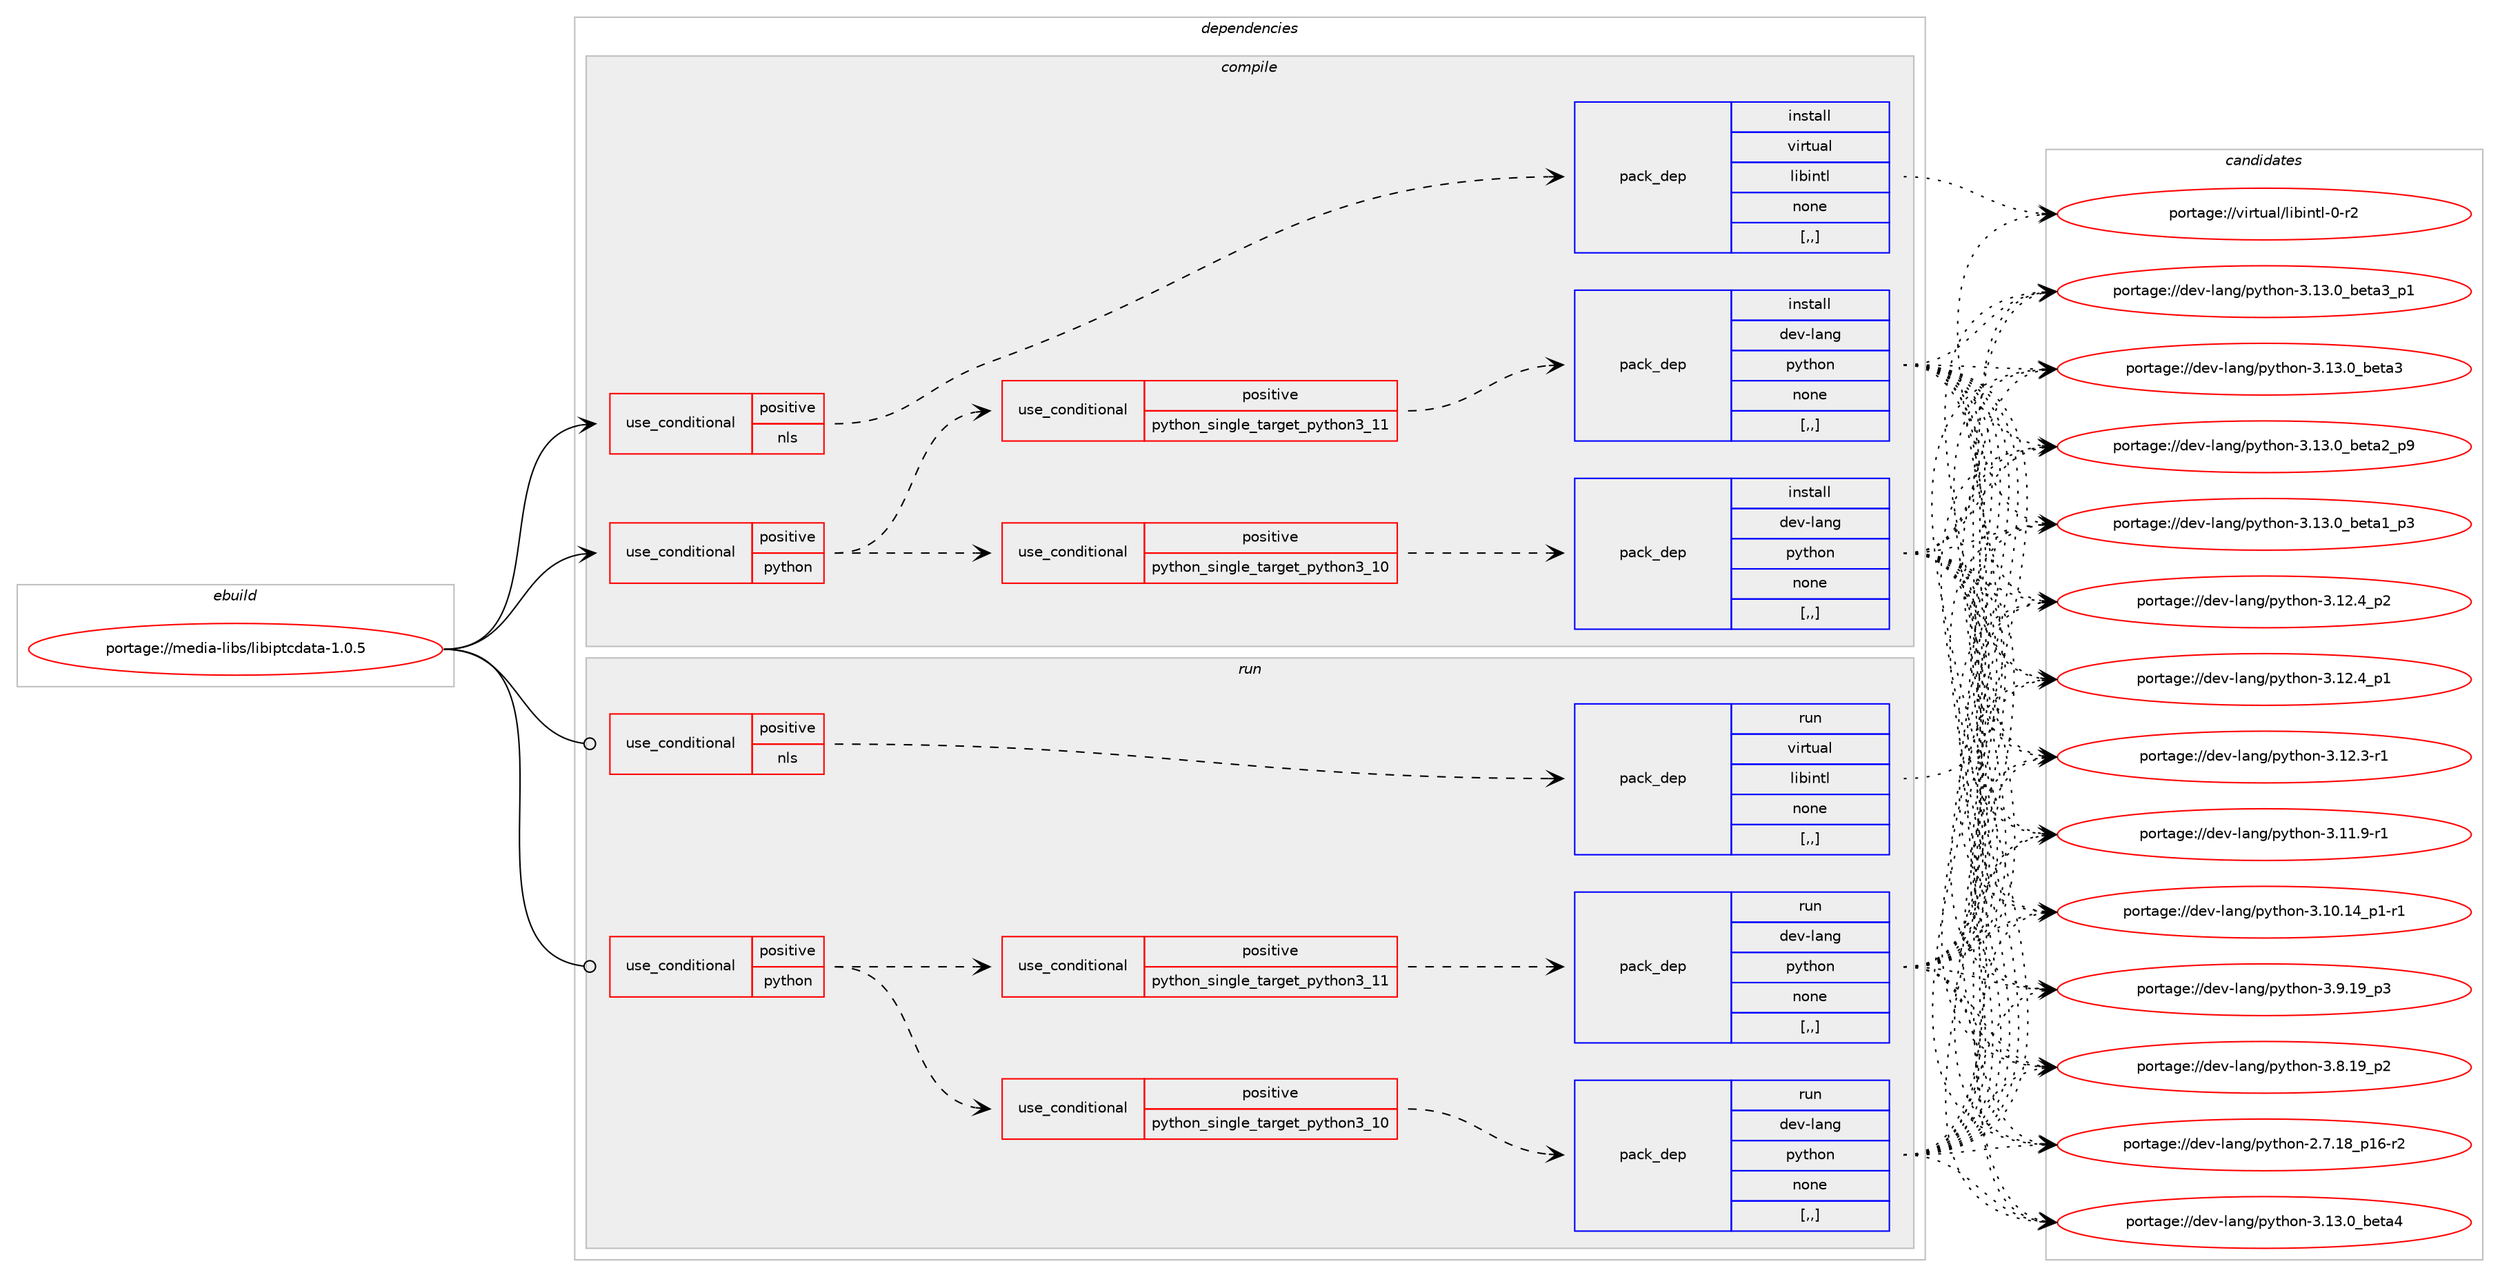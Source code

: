digraph prolog {

# *************
# Graph options
# *************

newrank=true;
concentrate=true;
compound=true;
graph [rankdir=LR,fontname=Helvetica,fontsize=10,ranksep=1.5];#, ranksep=2.5, nodesep=0.2];
edge  [arrowhead=vee];
node  [fontname=Helvetica,fontsize=10];

# **********
# The ebuild
# **********

subgraph cluster_leftcol {
color=gray;
label=<<i>ebuild</i>>;
id [label="portage://media-libs/libiptcdata-1.0.5", color=red, width=4, href="../media-libs/libiptcdata-1.0.5.svg"];
}

# ****************
# The dependencies
# ****************

subgraph cluster_midcol {
color=gray;
label=<<i>dependencies</i>>;
subgraph cluster_compile {
fillcolor="#eeeeee";
style=filled;
label=<<i>compile</i>>;
subgraph cond75581 {
dependency299395 [label=<<TABLE BORDER="0" CELLBORDER="1" CELLSPACING="0" CELLPADDING="4"><TR><TD ROWSPAN="3" CELLPADDING="10">use_conditional</TD></TR><TR><TD>positive</TD></TR><TR><TD>nls</TD></TR></TABLE>>, shape=none, color=red];
subgraph pack221452 {
dependency299396 [label=<<TABLE BORDER="0" CELLBORDER="1" CELLSPACING="0" CELLPADDING="4" WIDTH="220"><TR><TD ROWSPAN="6" CELLPADDING="30">pack_dep</TD></TR><TR><TD WIDTH="110">install</TD></TR><TR><TD>virtual</TD></TR><TR><TD>libintl</TD></TR><TR><TD>none</TD></TR><TR><TD>[,,]</TD></TR></TABLE>>, shape=none, color=blue];
}
dependency299395:e -> dependency299396:w [weight=20,style="dashed",arrowhead="vee"];
}
id:e -> dependency299395:w [weight=20,style="solid",arrowhead="vee"];
subgraph cond75582 {
dependency299397 [label=<<TABLE BORDER="0" CELLBORDER="1" CELLSPACING="0" CELLPADDING="4"><TR><TD ROWSPAN="3" CELLPADDING="10">use_conditional</TD></TR><TR><TD>positive</TD></TR><TR><TD>python</TD></TR></TABLE>>, shape=none, color=red];
subgraph cond75583 {
dependency299398 [label=<<TABLE BORDER="0" CELLBORDER="1" CELLSPACING="0" CELLPADDING="4"><TR><TD ROWSPAN="3" CELLPADDING="10">use_conditional</TD></TR><TR><TD>positive</TD></TR><TR><TD>python_single_target_python3_10</TD></TR></TABLE>>, shape=none, color=red];
subgraph pack221453 {
dependency299399 [label=<<TABLE BORDER="0" CELLBORDER="1" CELLSPACING="0" CELLPADDING="4" WIDTH="220"><TR><TD ROWSPAN="6" CELLPADDING="30">pack_dep</TD></TR><TR><TD WIDTH="110">install</TD></TR><TR><TD>dev-lang</TD></TR><TR><TD>python</TD></TR><TR><TD>none</TD></TR><TR><TD>[,,]</TD></TR></TABLE>>, shape=none, color=blue];
}
dependency299398:e -> dependency299399:w [weight=20,style="dashed",arrowhead="vee"];
}
dependency299397:e -> dependency299398:w [weight=20,style="dashed",arrowhead="vee"];
subgraph cond75584 {
dependency299400 [label=<<TABLE BORDER="0" CELLBORDER="1" CELLSPACING="0" CELLPADDING="4"><TR><TD ROWSPAN="3" CELLPADDING="10">use_conditional</TD></TR><TR><TD>positive</TD></TR><TR><TD>python_single_target_python3_11</TD></TR></TABLE>>, shape=none, color=red];
subgraph pack221454 {
dependency299401 [label=<<TABLE BORDER="0" CELLBORDER="1" CELLSPACING="0" CELLPADDING="4" WIDTH="220"><TR><TD ROWSPAN="6" CELLPADDING="30">pack_dep</TD></TR><TR><TD WIDTH="110">install</TD></TR><TR><TD>dev-lang</TD></TR><TR><TD>python</TD></TR><TR><TD>none</TD></TR><TR><TD>[,,]</TD></TR></TABLE>>, shape=none, color=blue];
}
dependency299400:e -> dependency299401:w [weight=20,style="dashed",arrowhead="vee"];
}
dependency299397:e -> dependency299400:w [weight=20,style="dashed",arrowhead="vee"];
}
id:e -> dependency299397:w [weight=20,style="solid",arrowhead="vee"];
}
subgraph cluster_compileandrun {
fillcolor="#eeeeee";
style=filled;
label=<<i>compile and run</i>>;
}
subgraph cluster_run {
fillcolor="#eeeeee";
style=filled;
label=<<i>run</i>>;
subgraph cond75585 {
dependency299402 [label=<<TABLE BORDER="0" CELLBORDER="1" CELLSPACING="0" CELLPADDING="4"><TR><TD ROWSPAN="3" CELLPADDING="10">use_conditional</TD></TR><TR><TD>positive</TD></TR><TR><TD>nls</TD></TR></TABLE>>, shape=none, color=red];
subgraph pack221455 {
dependency299403 [label=<<TABLE BORDER="0" CELLBORDER="1" CELLSPACING="0" CELLPADDING="4" WIDTH="220"><TR><TD ROWSPAN="6" CELLPADDING="30">pack_dep</TD></TR><TR><TD WIDTH="110">run</TD></TR><TR><TD>virtual</TD></TR><TR><TD>libintl</TD></TR><TR><TD>none</TD></TR><TR><TD>[,,]</TD></TR></TABLE>>, shape=none, color=blue];
}
dependency299402:e -> dependency299403:w [weight=20,style="dashed",arrowhead="vee"];
}
id:e -> dependency299402:w [weight=20,style="solid",arrowhead="odot"];
subgraph cond75586 {
dependency299404 [label=<<TABLE BORDER="0" CELLBORDER="1" CELLSPACING="0" CELLPADDING="4"><TR><TD ROWSPAN="3" CELLPADDING="10">use_conditional</TD></TR><TR><TD>positive</TD></TR><TR><TD>python</TD></TR></TABLE>>, shape=none, color=red];
subgraph cond75587 {
dependency299405 [label=<<TABLE BORDER="0" CELLBORDER="1" CELLSPACING="0" CELLPADDING="4"><TR><TD ROWSPAN="3" CELLPADDING="10">use_conditional</TD></TR><TR><TD>positive</TD></TR><TR><TD>python_single_target_python3_10</TD></TR></TABLE>>, shape=none, color=red];
subgraph pack221456 {
dependency299406 [label=<<TABLE BORDER="0" CELLBORDER="1" CELLSPACING="0" CELLPADDING="4" WIDTH="220"><TR><TD ROWSPAN="6" CELLPADDING="30">pack_dep</TD></TR><TR><TD WIDTH="110">run</TD></TR><TR><TD>dev-lang</TD></TR><TR><TD>python</TD></TR><TR><TD>none</TD></TR><TR><TD>[,,]</TD></TR></TABLE>>, shape=none, color=blue];
}
dependency299405:e -> dependency299406:w [weight=20,style="dashed",arrowhead="vee"];
}
dependency299404:e -> dependency299405:w [weight=20,style="dashed",arrowhead="vee"];
subgraph cond75588 {
dependency299407 [label=<<TABLE BORDER="0" CELLBORDER="1" CELLSPACING="0" CELLPADDING="4"><TR><TD ROWSPAN="3" CELLPADDING="10">use_conditional</TD></TR><TR><TD>positive</TD></TR><TR><TD>python_single_target_python3_11</TD></TR></TABLE>>, shape=none, color=red];
subgraph pack221457 {
dependency299408 [label=<<TABLE BORDER="0" CELLBORDER="1" CELLSPACING="0" CELLPADDING="4" WIDTH="220"><TR><TD ROWSPAN="6" CELLPADDING="30">pack_dep</TD></TR><TR><TD WIDTH="110">run</TD></TR><TR><TD>dev-lang</TD></TR><TR><TD>python</TD></TR><TR><TD>none</TD></TR><TR><TD>[,,]</TD></TR></TABLE>>, shape=none, color=blue];
}
dependency299407:e -> dependency299408:w [weight=20,style="dashed",arrowhead="vee"];
}
dependency299404:e -> dependency299407:w [weight=20,style="dashed",arrowhead="vee"];
}
id:e -> dependency299404:w [weight=20,style="solid",arrowhead="odot"];
}
}

# **************
# The candidates
# **************

subgraph cluster_choices {
rank=same;
color=gray;
label=<<i>candidates</i>>;

subgraph choice221452 {
color=black;
nodesep=1;
choice11810511411611797108471081059810511011610845484511450 [label="portage://virtual/libintl-0-r2", color=red, width=4,href="../virtual/libintl-0-r2.svg"];
dependency299396:e -> choice11810511411611797108471081059810511011610845484511450:w [style=dotted,weight="100"];
}
subgraph choice221453 {
color=black;
nodesep=1;
choice1001011184510897110103471121211161041111104551464951464895981011169752 [label="portage://dev-lang/python-3.13.0_beta4", color=red, width=4,href="../dev-lang/python-3.13.0_beta4.svg"];
choice10010111845108971101034711212111610411111045514649514648959810111697519511249 [label="portage://dev-lang/python-3.13.0_beta3_p1", color=red, width=4,href="../dev-lang/python-3.13.0_beta3_p1.svg"];
choice1001011184510897110103471121211161041111104551464951464895981011169751 [label="portage://dev-lang/python-3.13.0_beta3", color=red, width=4,href="../dev-lang/python-3.13.0_beta3.svg"];
choice10010111845108971101034711212111610411111045514649514648959810111697509511257 [label="portage://dev-lang/python-3.13.0_beta2_p9", color=red, width=4,href="../dev-lang/python-3.13.0_beta2_p9.svg"];
choice10010111845108971101034711212111610411111045514649514648959810111697499511251 [label="portage://dev-lang/python-3.13.0_beta1_p3", color=red, width=4,href="../dev-lang/python-3.13.0_beta1_p3.svg"];
choice100101118451089711010347112121116104111110455146495046529511250 [label="portage://dev-lang/python-3.12.4_p2", color=red, width=4,href="../dev-lang/python-3.12.4_p2.svg"];
choice100101118451089711010347112121116104111110455146495046529511249 [label="portage://dev-lang/python-3.12.4_p1", color=red, width=4,href="../dev-lang/python-3.12.4_p1.svg"];
choice100101118451089711010347112121116104111110455146495046514511449 [label="portage://dev-lang/python-3.12.3-r1", color=red, width=4,href="../dev-lang/python-3.12.3-r1.svg"];
choice100101118451089711010347112121116104111110455146494946574511449 [label="portage://dev-lang/python-3.11.9-r1", color=red, width=4,href="../dev-lang/python-3.11.9-r1.svg"];
choice100101118451089711010347112121116104111110455146494846495295112494511449 [label="portage://dev-lang/python-3.10.14_p1-r1", color=red, width=4,href="../dev-lang/python-3.10.14_p1-r1.svg"];
choice100101118451089711010347112121116104111110455146574649579511251 [label="portage://dev-lang/python-3.9.19_p3", color=red, width=4,href="../dev-lang/python-3.9.19_p3.svg"];
choice100101118451089711010347112121116104111110455146564649579511250 [label="portage://dev-lang/python-3.8.19_p2", color=red, width=4,href="../dev-lang/python-3.8.19_p2.svg"];
choice100101118451089711010347112121116104111110455046554649569511249544511450 [label="portage://dev-lang/python-2.7.18_p16-r2", color=red, width=4,href="../dev-lang/python-2.7.18_p16-r2.svg"];
dependency299399:e -> choice1001011184510897110103471121211161041111104551464951464895981011169752:w [style=dotted,weight="100"];
dependency299399:e -> choice10010111845108971101034711212111610411111045514649514648959810111697519511249:w [style=dotted,weight="100"];
dependency299399:e -> choice1001011184510897110103471121211161041111104551464951464895981011169751:w [style=dotted,weight="100"];
dependency299399:e -> choice10010111845108971101034711212111610411111045514649514648959810111697509511257:w [style=dotted,weight="100"];
dependency299399:e -> choice10010111845108971101034711212111610411111045514649514648959810111697499511251:w [style=dotted,weight="100"];
dependency299399:e -> choice100101118451089711010347112121116104111110455146495046529511250:w [style=dotted,weight="100"];
dependency299399:e -> choice100101118451089711010347112121116104111110455146495046529511249:w [style=dotted,weight="100"];
dependency299399:e -> choice100101118451089711010347112121116104111110455146495046514511449:w [style=dotted,weight="100"];
dependency299399:e -> choice100101118451089711010347112121116104111110455146494946574511449:w [style=dotted,weight="100"];
dependency299399:e -> choice100101118451089711010347112121116104111110455146494846495295112494511449:w [style=dotted,weight="100"];
dependency299399:e -> choice100101118451089711010347112121116104111110455146574649579511251:w [style=dotted,weight="100"];
dependency299399:e -> choice100101118451089711010347112121116104111110455146564649579511250:w [style=dotted,weight="100"];
dependency299399:e -> choice100101118451089711010347112121116104111110455046554649569511249544511450:w [style=dotted,weight="100"];
}
subgraph choice221454 {
color=black;
nodesep=1;
choice1001011184510897110103471121211161041111104551464951464895981011169752 [label="portage://dev-lang/python-3.13.0_beta4", color=red, width=4,href="../dev-lang/python-3.13.0_beta4.svg"];
choice10010111845108971101034711212111610411111045514649514648959810111697519511249 [label="portage://dev-lang/python-3.13.0_beta3_p1", color=red, width=4,href="../dev-lang/python-3.13.0_beta3_p1.svg"];
choice1001011184510897110103471121211161041111104551464951464895981011169751 [label="portage://dev-lang/python-3.13.0_beta3", color=red, width=4,href="../dev-lang/python-3.13.0_beta3.svg"];
choice10010111845108971101034711212111610411111045514649514648959810111697509511257 [label="portage://dev-lang/python-3.13.0_beta2_p9", color=red, width=4,href="../dev-lang/python-3.13.0_beta2_p9.svg"];
choice10010111845108971101034711212111610411111045514649514648959810111697499511251 [label="portage://dev-lang/python-3.13.0_beta1_p3", color=red, width=4,href="../dev-lang/python-3.13.0_beta1_p3.svg"];
choice100101118451089711010347112121116104111110455146495046529511250 [label="portage://dev-lang/python-3.12.4_p2", color=red, width=4,href="../dev-lang/python-3.12.4_p2.svg"];
choice100101118451089711010347112121116104111110455146495046529511249 [label="portage://dev-lang/python-3.12.4_p1", color=red, width=4,href="../dev-lang/python-3.12.4_p1.svg"];
choice100101118451089711010347112121116104111110455146495046514511449 [label="portage://dev-lang/python-3.12.3-r1", color=red, width=4,href="../dev-lang/python-3.12.3-r1.svg"];
choice100101118451089711010347112121116104111110455146494946574511449 [label="portage://dev-lang/python-3.11.9-r1", color=red, width=4,href="../dev-lang/python-3.11.9-r1.svg"];
choice100101118451089711010347112121116104111110455146494846495295112494511449 [label="portage://dev-lang/python-3.10.14_p1-r1", color=red, width=4,href="../dev-lang/python-3.10.14_p1-r1.svg"];
choice100101118451089711010347112121116104111110455146574649579511251 [label="portage://dev-lang/python-3.9.19_p3", color=red, width=4,href="../dev-lang/python-3.9.19_p3.svg"];
choice100101118451089711010347112121116104111110455146564649579511250 [label="portage://dev-lang/python-3.8.19_p2", color=red, width=4,href="../dev-lang/python-3.8.19_p2.svg"];
choice100101118451089711010347112121116104111110455046554649569511249544511450 [label="portage://dev-lang/python-2.7.18_p16-r2", color=red, width=4,href="../dev-lang/python-2.7.18_p16-r2.svg"];
dependency299401:e -> choice1001011184510897110103471121211161041111104551464951464895981011169752:w [style=dotted,weight="100"];
dependency299401:e -> choice10010111845108971101034711212111610411111045514649514648959810111697519511249:w [style=dotted,weight="100"];
dependency299401:e -> choice1001011184510897110103471121211161041111104551464951464895981011169751:w [style=dotted,weight="100"];
dependency299401:e -> choice10010111845108971101034711212111610411111045514649514648959810111697509511257:w [style=dotted,weight="100"];
dependency299401:e -> choice10010111845108971101034711212111610411111045514649514648959810111697499511251:w [style=dotted,weight="100"];
dependency299401:e -> choice100101118451089711010347112121116104111110455146495046529511250:w [style=dotted,weight="100"];
dependency299401:e -> choice100101118451089711010347112121116104111110455146495046529511249:w [style=dotted,weight="100"];
dependency299401:e -> choice100101118451089711010347112121116104111110455146495046514511449:w [style=dotted,weight="100"];
dependency299401:e -> choice100101118451089711010347112121116104111110455146494946574511449:w [style=dotted,weight="100"];
dependency299401:e -> choice100101118451089711010347112121116104111110455146494846495295112494511449:w [style=dotted,weight="100"];
dependency299401:e -> choice100101118451089711010347112121116104111110455146574649579511251:w [style=dotted,weight="100"];
dependency299401:e -> choice100101118451089711010347112121116104111110455146564649579511250:w [style=dotted,weight="100"];
dependency299401:e -> choice100101118451089711010347112121116104111110455046554649569511249544511450:w [style=dotted,weight="100"];
}
subgraph choice221455 {
color=black;
nodesep=1;
choice11810511411611797108471081059810511011610845484511450 [label="portage://virtual/libintl-0-r2", color=red, width=4,href="../virtual/libintl-0-r2.svg"];
dependency299403:e -> choice11810511411611797108471081059810511011610845484511450:w [style=dotted,weight="100"];
}
subgraph choice221456 {
color=black;
nodesep=1;
choice1001011184510897110103471121211161041111104551464951464895981011169752 [label="portage://dev-lang/python-3.13.0_beta4", color=red, width=4,href="../dev-lang/python-3.13.0_beta4.svg"];
choice10010111845108971101034711212111610411111045514649514648959810111697519511249 [label="portage://dev-lang/python-3.13.0_beta3_p1", color=red, width=4,href="../dev-lang/python-3.13.0_beta3_p1.svg"];
choice1001011184510897110103471121211161041111104551464951464895981011169751 [label="portage://dev-lang/python-3.13.0_beta3", color=red, width=4,href="../dev-lang/python-3.13.0_beta3.svg"];
choice10010111845108971101034711212111610411111045514649514648959810111697509511257 [label="portage://dev-lang/python-3.13.0_beta2_p9", color=red, width=4,href="../dev-lang/python-3.13.0_beta2_p9.svg"];
choice10010111845108971101034711212111610411111045514649514648959810111697499511251 [label="portage://dev-lang/python-3.13.0_beta1_p3", color=red, width=4,href="../dev-lang/python-3.13.0_beta1_p3.svg"];
choice100101118451089711010347112121116104111110455146495046529511250 [label="portage://dev-lang/python-3.12.4_p2", color=red, width=4,href="../dev-lang/python-3.12.4_p2.svg"];
choice100101118451089711010347112121116104111110455146495046529511249 [label="portage://dev-lang/python-3.12.4_p1", color=red, width=4,href="../dev-lang/python-3.12.4_p1.svg"];
choice100101118451089711010347112121116104111110455146495046514511449 [label="portage://dev-lang/python-3.12.3-r1", color=red, width=4,href="../dev-lang/python-3.12.3-r1.svg"];
choice100101118451089711010347112121116104111110455146494946574511449 [label="portage://dev-lang/python-3.11.9-r1", color=red, width=4,href="../dev-lang/python-3.11.9-r1.svg"];
choice100101118451089711010347112121116104111110455146494846495295112494511449 [label="portage://dev-lang/python-3.10.14_p1-r1", color=red, width=4,href="../dev-lang/python-3.10.14_p1-r1.svg"];
choice100101118451089711010347112121116104111110455146574649579511251 [label="portage://dev-lang/python-3.9.19_p3", color=red, width=4,href="../dev-lang/python-3.9.19_p3.svg"];
choice100101118451089711010347112121116104111110455146564649579511250 [label="portage://dev-lang/python-3.8.19_p2", color=red, width=4,href="../dev-lang/python-3.8.19_p2.svg"];
choice100101118451089711010347112121116104111110455046554649569511249544511450 [label="portage://dev-lang/python-2.7.18_p16-r2", color=red, width=4,href="../dev-lang/python-2.7.18_p16-r2.svg"];
dependency299406:e -> choice1001011184510897110103471121211161041111104551464951464895981011169752:w [style=dotted,weight="100"];
dependency299406:e -> choice10010111845108971101034711212111610411111045514649514648959810111697519511249:w [style=dotted,weight="100"];
dependency299406:e -> choice1001011184510897110103471121211161041111104551464951464895981011169751:w [style=dotted,weight="100"];
dependency299406:e -> choice10010111845108971101034711212111610411111045514649514648959810111697509511257:w [style=dotted,weight="100"];
dependency299406:e -> choice10010111845108971101034711212111610411111045514649514648959810111697499511251:w [style=dotted,weight="100"];
dependency299406:e -> choice100101118451089711010347112121116104111110455146495046529511250:w [style=dotted,weight="100"];
dependency299406:e -> choice100101118451089711010347112121116104111110455146495046529511249:w [style=dotted,weight="100"];
dependency299406:e -> choice100101118451089711010347112121116104111110455146495046514511449:w [style=dotted,weight="100"];
dependency299406:e -> choice100101118451089711010347112121116104111110455146494946574511449:w [style=dotted,weight="100"];
dependency299406:e -> choice100101118451089711010347112121116104111110455146494846495295112494511449:w [style=dotted,weight="100"];
dependency299406:e -> choice100101118451089711010347112121116104111110455146574649579511251:w [style=dotted,weight="100"];
dependency299406:e -> choice100101118451089711010347112121116104111110455146564649579511250:w [style=dotted,weight="100"];
dependency299406:e -> choice100101118451089711010347112121116104111110455046554649569511249544511450:w [style=dotted,weight="100"];
}
subgraph choice221457 {
color=black;
nodesep=1;
choice1001011184510897110103471121211161041111104551464951464895981011169752 [label="portage://dev-lang/python-3.13.0_beta4", color=red, width=4,href="../dev-lang/python-3.13.0_beta4.svg"];
choice10010111845108971101034711212111610411111045514649514648959810111697519511249 [label="portage://dev-lang/python-3.13.0_beta3_p1", color=red, width=4,href="../dev-lang/python-3.13.0_beta3_p1.svg"];
choice1001011184510897110103471121211161041111104551464951464895981011169751 [label="portage://dev-lang/python-3.13.0_beta3", color=red, width=4,href="../dev-lang/python-3.13.0_beta3.svg"];
choice10010111845108971101034711212111610411111045514649514648959810111697509511257 [label="portage://dev-lang/python-3.13.0_beta2_p9", color=red, width=4,href="../dev-lang/python-3.13.0_beta2_p9.svg"];
choice10010111845108971101034711212111610411111045514649514648959810111697499511251 [label="portage://dev-lang/python-3.13.0_beta1_p3", color=red, width=4,href="../dev-lang/python-3.13.0_beta1_p3.svg"];
choice100101118451089711010347112121116104111110455146495046529511250 [label="portage://dev-lang/python-3.12.4_p2", color=red, width=4,href="../dev-lang/python-3.12.4_p2.svg"];
choice100101118451089711010347112121116104111110455146495046529511249 [label="portage://dev-lang/python-3.12.4_p1", color=red, width=4,href="../dev-lang/python-3.12.4_p1.svg"];
choice100101118451089711010347112121116104111110455146495046514511449 [label="portage://dev-lang/python-3.12.3-r1", color=red, width=4,href="../dev-lang/python-3.12.3-r1.svg"];
choice100101118451089711010347112121116104111110455146494946574511449 [label="portage://dev-lang/python-3.11.9-r1", color=red, width=4,href="../dev-lang/python-3.11.9-r1.svg"];
choice100101118451089711010347112121116104111110455146494846495295112494511449 [label="portage://dev-lang/python-3.10.14_p1-r1", color=red, width=4,href="../dev-lang/python-3.10.14_p1-r1.svg"];
choice100101118451089711010347112121116104111110455146574649579511251 [label="portage://dev-lang/python-3.9.19_p3", color=red, width=4,href="../dev-lang/python-3.9.19_p3.svg"];
choice100101118451089711010347112121116104111110455146564649579511250 [label="portage://dev-lang/python-3.8.19_p2", color=red, width=4,href="../dev-lang/python-3.8.19_p2.svg"];
choice100101118451089711010347112121116104111110455046554649569511249544511450 [label="portage://dev-lang/python-2.7.18_p16-r2", color=red, width=4,href="../dev-lang/python-2.7.18_p16-r2.svg"];
dependency299408:e -> choice1001011184510897110103471121211161041111104551464951464895981011169752:w [style=dotted,weight="100"];
dependency299408:e -> choice10010111845108971101034711212111610411111045514649514648959810111697519511249:w [style=dotted,weight="100"];
dependency299408:e -> choice1001011184510897110103471121211161041111104551464951464895981011169751:w [style=dotted,weight="100"];
dependency299408:e -> choice10010111845108971101034711212111610411111045514649514648959810111697509511257:w [style=dotted,weight="100"];
dependency299408:e -> choice10010111845108971101034711212111610411111045514649514648959810111697499511251:w [style=dotted,weight="100"];
dependency299408:e -> choice100101118451089711010347112121116104111110455146495046529511250:w [style=dotted,weight="100"];
dependency299408:e -> choice100101118451089711010347112121116104111110455146495046529511249:w [style=dotted,weight="100"];
dependency299408:e -> choice100101118451089711010347112121116104111110455146495046514511449:w [style=dotted,weight="100"];
dependency299408:e -> choice100101118451089711010347112121116104111110455146494946574511449:w [style=dotted,weight="100"];
dependency299408:e -> choice100101118451089711010347112121116104111110455146494846495295112494511449:w [style=dotted,weight="100"];
dependency299408:e -> choice100101118451089711010347112121116104111110455146574649579511251:w [style=dotted,weight="100"];
dependency299408:e -> choice100101118451089711010347112121116104111110455146564649579511250:w [style=dotted,weight="100"];
dependency299408:e -> choice100101118451089711010347112121116104111110455046554649569511249544511450:w [style=dotted,weight="100"];
}
}

}
